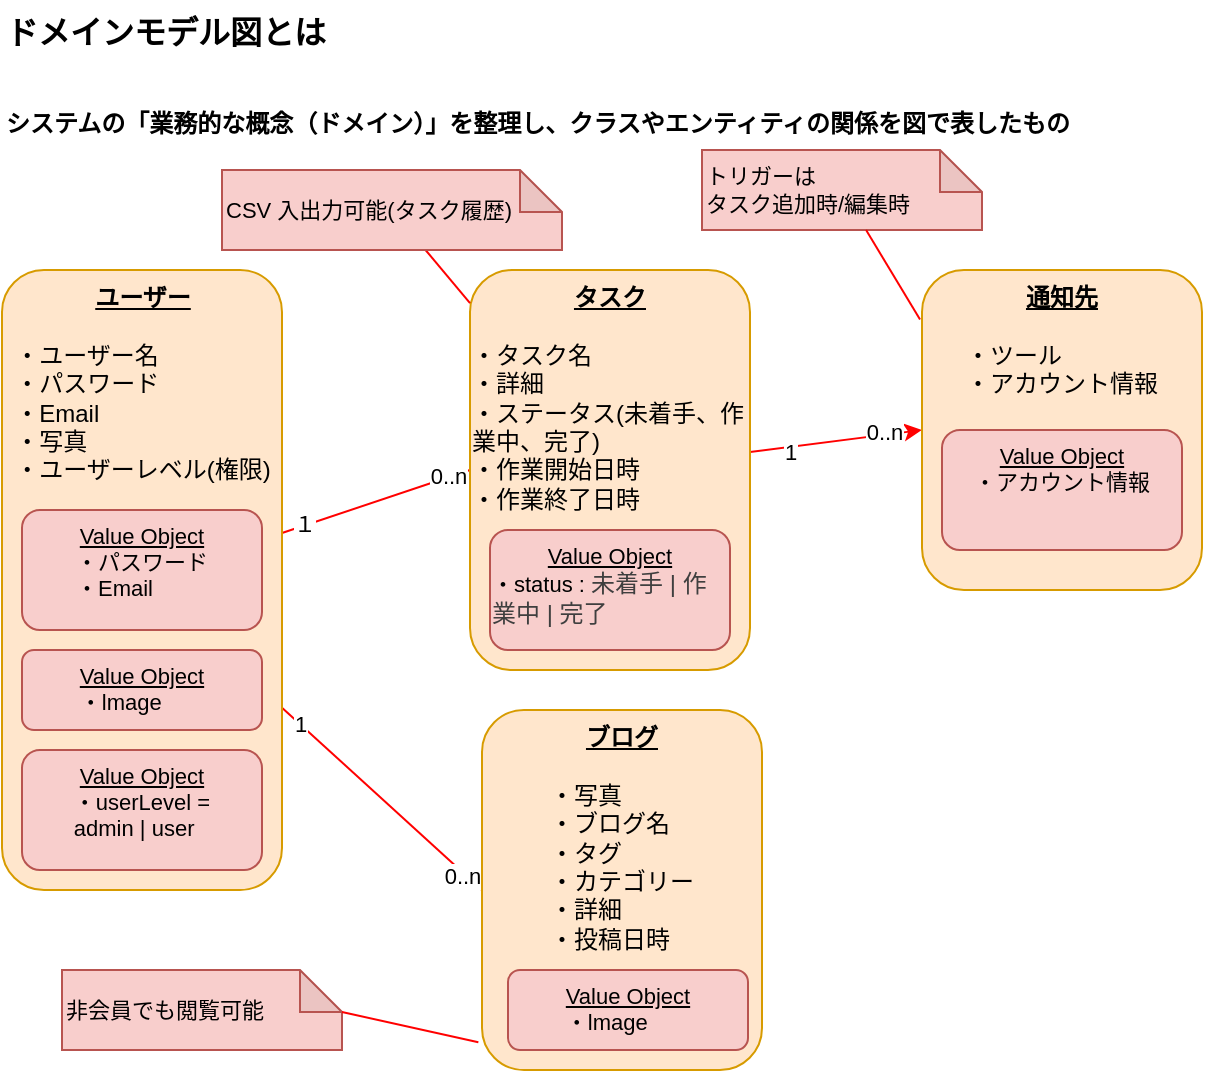<mxfile>
    <diagram id="wLYVdVxrgqWj_LJIeQVb" name="ページ1">
        <mxGraphModel dx="847" dy="691" grid="1" gridSize="10" guides="0" tooltips="1" connect="0" arrows="0" fold="1" page="1" pageScale="1" pageWidth="827" pageHeight="1169" background="#ffffff" math="0" shadow="0">
            <root>
                <mxCell id="0"/>
                <mxCell id="1" parent="0"/>
                <mxCell id="2" value="&lt;font style=&quot;font-size: 16px;&quot;&gt;&lt;b&gt;ドメインモデル図とは&lt;/b&gt;&lt;/font&gt;&lt;div&gt;&lt;br data-end=&quot;14&quot; data-start=&quot;11&quot;&gt;&lt;br/&gt;&lt;strong data-end=&quot;63&quot; data-start=&quot;14&quot;&gt;システムの「業務的な概念（ドメイン）」を整理し、クラスやエンティティの関係を図で表したもの&lt;/strong&gt;&lt;br&gt;&lt;div&gt;&lt;br&gt;&lt;/div&gt;&lt;/div&gt;" style="text;html=1;align=left;verticalAlign=middle;resizable=0;points=[];autosize=1;strokeColor=none;fillColor=none;labelBorderColor=none;" vertex="1" parent="1">
                    <mxGeometry x="40" y="25" width="550" height="90" as="geometry"/>
                </mxCell>
                <mxCell id="7" style="edgeStyle=none;html=1;entryX=0;entryY=0.5;entryDx=0;entryDy=0;strokeColor=#FF0000;endArrow=none;endFill=0;" edge="1" parent="1" source="3" target="4">
                    <mxGeometry relative="1" as="geometry"/>
                </mxCell>
                <mxCell id="10" value="１" style="edgeLabel;html=1;align=center;verticalAlign=middle;resizable=0;points=[];fontFamily=Helvetica;fontSize=11;fontColor=default;labelBackgroundColor=default;" vertex="1" connectable="0" parent="7">
                    <mxGeometry x="-0.772" y="1" relative="1" as="geometry">
                        <mxPoint as="offset"/>
                    </mxGeometry>
                </mxCell>
                <mxCell id="11" value="0..n" style="edgeLabel;html=1;align=center;verticalAlign=middle;resizable=0;points=[];fontFamily=Helvetica;fontSize=11;fontColor=default;labelBackgroundColor=default;" vertex="1" connectable="0" parent="7">
                    <mxGeometry x="0.772" y="1" relative="1" as="geometry">
                        <mxPoint as="offset"/>
                    </mxGeometry>
                </mxCell>
                <mxCell id="9" style="edgeStyle=none;shape=connector;rounded=1;html=1;entryX=0;entryY=0.5;entryDx=0;entryDy=0;strokeColor=#FF0000;align=center;verticalAlign=middle;fontFamily=Helvetica;fontSize=11;fontColor=default;labelBackgroundColor=default;endArrow=none;endFill=0;" edge="1" parent="1" source="3" target="5">
                    <mxGeometry relative="1" as="geometry"/>
                </mxCell>
                <mxCell id="12" value="1" style="edgeLabel;html=1;align=center;verticalAlign=middle;resizable=0;points=[];fontFamily=Helvetica;fontSize=11;fontColor=default;labelBackgroundColor=default;" vertex="1" connectable="0" parent="9">
                    <mxGeometry x="-0.823" relative="1" as="geometry">
                        <mxPoint as="offset"/>
                    </mxGeometry>
                </mxCell>
                <mxCell id="13" value="0..n" style="edgeLabel;html=1;align=center;verticalAlign=middle;resizable=0;points=[];fontFamily=Helvetica;fontSize=11;fontColor=default;labelBackgroundColor=default;" vertex="1" connectable="0" parent="9">
                    <mxGeometry x="0.815" y="-1" relative="1" as="geometry">
                        <mxPoint as="offset"/>
                    </mxGeometry>
                </mxCell>
                <mxCell id="3" value="&lt;div style=&quot;&quot;&gt;&lt;u style=&quot;background-color: transparent;&quot;&gt;&lt;b&gt;ユーザー&lt;/b&gt;&lt;/u&gt;&lt;/div&gt;&lt;div&gt;&lt;b&gt;&lt;u&gt;&lt;br&gt;&lt;/u&gt;&lt;/b&gt;&lt;/div&gt;&lt;div style=&quot;text-align: left;&quot;&gt;・ユーザー名&lt;/div&gt;&lt;div style=&quot;text-align: left;&quot;&gt;・パスワード&lt;br&gt;・Email&lt;/div&gt;&lt;div style=&quot;text-align: left;&quot;&gt;・写真&lt;br&gt;&lt;/div&gt;&lt;div style=&quot;text-align: left;&quot;&gt;・ユーザーレベル(権限)&lt;/div&gt;&lt;div&gt;&lt;div&gt;&lt;u&gt;&lt;b&gt;&lt;br&gt;&lt;/b&gt;&lt;/u&gt;&lt;/div&gt;&lt;div&gt;&lt;u&gt;&lt;b&gt;&lt;br&gt;&lt;/b&gt;&lt;/u&gt;&lt;/div&gt;&lt;/div&gt;" style="rounded=1;html=1;verticalAlign=top;align=center;fillColor=#ffe6cc;strokeColor=#d79b00;" vertex="1" parent="1">
                    <mxGeometry x="40" y="160" width="140" height="310" as="geometry"/>
                </mxCell>
                <mxCell id="14" style="edgeStyle=none;shape=connector;rounded=1;html=1;entryX=0;entryY=0.5;entryDx=0;entryDy=0;strokeColor=#FF0000;align=center;verticalAlign=middle;fontFamily=Helvetica;fontSize=11;fontColor=default;labelBackgroundColor=default;endArrow=classic;endFill=1;" edge="1" parent="1" source="4" target="6">
                    <mxGeometry relative="1" as="geometry"/>
                </mxCell>
                <mxCell id="15" value="1" style="edgeLabel;html=1;align=center;verticalAlign=middle;resizable=0;points=[];fontFamily=Helvetica;fontSize=11;fontColor=default;labelBackgroundColor=default;" vertex="1" connectable="0" parent="14">
                    <mxGeometry x="-0.551" y="-2" relative="1" as="geometry">
                        <mxPoint as="offset"/>
                    </mxGeometry>
                </mxCell>
                <mxCell id="16" value="0..n" style="edgeLabel;html=1;align=center;verticalAlign=middle;resizable=0;points=[];fontFamily=Helvetica;fontSize=11;fontColor=default;labelBackgroundColor=default;" vertex="1" connectable="0" parent="14">
                    <mxGeometry x="0.758" y="1" relative="1" as="geometry">
                        <mxPoint x="-9" as="offset"/>
                    </mxGeometry>
                </mxCell>
                <mxCell id="4" value="&lt;div style=&quot;&quot;&gt;&lt;b&gt;&lt;u&gt;タスク&lt;/u&gt;&lt;/b&gt;&lt;/div&gt;&lt;div&gt;&lt;b&gt;&lt;u&gt;&lt;br&gt;&lt;/u&gt;&lt;/b&gt;&lt;/div&gt;&lt;div style=&quot;text-align: left;&quot;&gt;・タスク名&lt;/div&gt;&lt;div style=&quot;text-align: left;&quot;&gt;・詳細&lt;br&gt;・ステータス(未着手、作業中、完了)&lt;br&gt;・作業開始日時&lt;br&gt;・作業終了日時&lt;/div&gt;&lt;div&gt;&lt;div&gt;&lt;u&gt;&lt;b&gt;&lt;br&gt;&lt;/b&gt;&lt;/u&gt;&lt;/div&gt;&lt;/div&gt;" style="rounded=1;whiteSpace=wrap;html=1;verticalAlign=top;align=center;fillColor=#ffe6cc;strokeColor=#d79b00;labelBackgroundColor=none;" vertex="1" parent="1">
                    <mxGeometry x="274" y="160" width="140" height="200" as="geometry"/>
                </mxCell>
                <mxCell id="5" value="&lt;div style=&quot;&quot;&gt;&lt;b&gt;&lt;u&gt;ブログ&lt;/u&gt;&lt;/b&gt;&lt;/div&gt;&lt;div&gt;&lt;b&gt;&lt;u&gt;&lt;br&gt;&lt;/u&gt;&lt;/b&gt;&lt;/div&gt;&lt;div&gt;&lt;div style=&quot;text-align: left;&quot;&gt;・写真&lt;br&gt;・ブログ名&lt;br&gt;・タグ&lt;br&gt;・カテゴリー&lt;br&gt;・詳細&lt;br&gt;・投稿日時&lt;/div&gt;&lt;/div&gt;" style="rounded=1;whiteSpace=wrap;html=1;verticalAlign=top;align=center;fillColor=#ffe6cc;strokeColor=#d79b00;textShadow=0;" vertex="1" parent="1">
                    <mxGeometry x="280" y="380" width="140" height="180" as="geometry"/>
                </mxCell>
                <mxCell id="6" value="&lt;div style=&quot;&quot;&gt;&lt;b&gt;&lt;u&gt;通知先&lt;/u&gt;&lt;/b&gt;&lt;/div&gt;&lt;div&gt;&lt;b&gt;&lt;u&gt;&lt;br&gt;&lt;/u&gt;&lt;/b&gt;&lt;/div&gt;&lt;div&gt;&lt;div style=&quot;text-align: left;&quot;&gt;・ツール&lt;br&gt;・アカウント情報&lt;/div&gt;&lt;/div&gt;" style="rounded=1;whiteSpace=wrap;html=1;verticalAlign=top;align=center;fillColor=#ffe6cc;strokeColor=#d79b00;" vertex="1" parent="1">
                    <mxGeometry x="500" y="160" width="140" height="160" as="geometry"/>
                </mxCell>
                <mxCell id="17" value="&lt;u&gt;Value Object&lt;/u&gt;&lt;div&gt;&lt;div style=&quot;text-align: left;&quot;&gt;&lt;span style=&quot;background-color: transparent;&quot;&gt;・パスワード&lt;/span&gt;&lt;/div&gt;&lt;div style=&quot;text-align: left;&quot;&gt;&lt;span style=&quot;background-color: transparent;&quot;&gt;・Email&lt;/span&gt;&lt;/div&gt;&lt;/div&gt;" style="rounded=1;whiteSpace=wrap;html=1;fontFamily=Helvetica;fontSize=11;labelBackgroundColor=none;fillColor=#f8cecc;strokeColor=#b85450;verticalAlign=top;" vertex="1" parent="1">
                    <mxGeometry x="50" y="280" width="120" height="60" as="geometry"/>
                </mxCell>
                <mxCell id="18" value="非会員でも閲覧可能" style="shape=note;whiteSpace=wrap;html=1;backgroundOutline=1;darkOpacity=0.05;fontFamily=Helvetica;fontSize=11;labelBackgroundColor=none;fillColor=#f8cecc;strokeColor=#b85450;align=left;size=21;" vertex="1" parent="1">
                    <mxGeometry x="70" y="510" width="140" height="40" as="geometry"/>
                </mxCell>
                <mxCell id="20" value="&lt;u&gt;Value Object&lt;/u&gt;&lt;div&gt;&lt;div style=&quot;text-align: left;&quot;&gt;&lt;span style=&quot;background-color: transparent;&quot;&gt;・アカウント情報&lt;/span&gt;&lt;/div&gt;&lt;/div&gt;" style="rounded=1;whiteSpace=wrap;html=1;fontFamily=Helvetica;fontSize=11;labelBackgroundColor=none;fillColor=#f8cecc;strokeColor=#b85450;verticalAlign=top;" vertex="1" parent="1">
                    <mxGeometry x="510" y="240" width="120" height="60" as="geometry"/>
                </mxCell>
                <mxCell id="22" value="" style="edgeStyle=none;shape=connector;rounded=1;strokeColor=#FF0000;align=center;verticalAlign=middle;fontFamily=Helvetica;fontSize=11;fontColor=default;labelBackgroundColor=default;endArrow=none;endFill=0;labelBorderColor=default;" edge="1" parent="1" source="21" target="4">
                    <mxGeometry relative="1" as="geometry"/>
                </mxCell>
                <mxCell id="21" value="CSV 入出力可能(タスク履歴)" style="shape=note;whiteSpace=wrap;html=1;backgroundOutline=1;darkOpacity=0.05;fontFamily=Helvetica;fontSize=11;labelBackgroundColor=none;fillColor=#f8cecc;strokeColor=#b85450;align=left;size=21;" vertex="1" parent="1">
                    <mxGeometry x="150" y="110" width="170" height="40" as="geometry"/>
                </mxCell>
                <mxCell id="23" value="&lt;u&gt;Value Object&lt;/u&gt;&lt;div&gt;&lt;div style=&quot;text-align: left;&quot;&gt;&lt;span style=&quot;background-color: transparent;&quot;&gt;・&lt;/span&gt;&lt;span style=&quot;background-color: transparent;&quot;&gt;lmage&lt;/span&gt;&lt;/div&gt;&lt;/div&gt;" style="rounded=1;whiteSpace=wrap;html=1;fontFamily=Helvetica;fontSize=11;labelBackgroundColor=none;fillColor=#f8cecc;strokeColor=#b85450;verticalAlign=top;" vertex="1" parent="1">
                    <mxGeometry x="50" y="350" width="120" height="40" as="geometry"/>
                </mxCell>
                <mxCell id="26" value="トリガーは&lt;br&gt;タスク追加時/編集時" style="shape=note;whiteSpace=wrap;html=1;backgroundOutline=1;darkOpacity=0.05;fontFamily=Helvetica;fontSize=11;labelBackgroundColor=none;fillColor=#f8cecc;strokeColor=#b85450;align=left;size=21;" vertex="1" parent="1">
                    <mxGeometry x="390" y="100" width="140" height="40" as="geometry"/>
                </mxCell>
                <mxCell id="27" style="edgeStyle=none;shape=connector;rounded=1;html=1;entryX=-0.007;entryY=0.155;entryDx=0;entryDy=0;entryPerimeter=0;strokeColor=#FF0000;align=center;verticalAlign=middle;fontFamily=Helvetica;fontSize=11;fontColor=default;labelBackgroundColor=default;endArrow=none;endFill=0;" edge="1" parent="1" source="26" target="6">
                    <mxGeometry relative="1" as="geometry"/>
                </mxCell>
                <mxCell id="28" value="&lt;u&gt;Value Object&lt;/u&gt;&lt;div&gt;&lt;div style=&quot;text-align: left;&quot;&gt;・userLevel = &lt;br&gt;admin | user&amp;nbsp;&lt;/div&gt;&lt;/div&gt;" style="rounded=1;whiteSpace=wrap;html=1;fontFamily=Helvetica;fontSize=11;labelBackgroundColor=none;fillColor=#f8cecc;strokeColor=#b85450;verticalAlign=top;" vertex="1" parent="1">
                    <mxGeometry x="50" y="400" width="120" height="60" as="geometry"/>
                </mxCell>
                <mxCell id="29" value="" style="edgeStyle=none;shape=connector;rounded=1;html=1;exitX=0;exitY=0;exitDx=140;exitDy=21;exitPerimeter=0;strokeColor=#FF0000;align=center;verticalAlign=middle;fontFamily=Helvetica;fontSize=11;fontColor=default;labelBackgroundColor=default;endArrow=none;endFill=0;entryX=-0.013;entryY=0.923;entryDx=0;entryDy=0;entryPerimeter=0;" edge="1" parent="1" source="18" target="5">
                    <mxGeometry relative="1" as="geometry">
                        <mxPoint x="240" y="531" as="sourcePoint"/>
                        <mxPoint x="339" y="541" as="targetPoint"/>
                    </mxGeometry>
                </mxCell>
                <mxCell id="25" value="&lt;u&gt;Value Object&lt;/u&gt;&lt;div&gt;&lt;div style=&quot;text-align: left;&quot;&gt;&lt;span style=&quot;background-color: transparent;&quot;&gt;・&lt;/span&gt;&lt;span style=&quot;background-color: transparent;&quot;&gt;lmage&lt;/span&gt;&lt;/div&gt;&lt;/div&gt;" style="rounded=1;whiteSpace=wrap;html=1;fontFamily=Helvetica;fontSize=11;labelBackgroundColor=none;fillColor=#f8cecc;strokeColor=#b85450;verticalAlign=top;" vertex="1" parent="1">
                    <mxGeometry x="293" y="510" width="120" height="40" as="geometry"/>
                </mxCell>
                <mxCell id="31" value="&lt;u&gt;Value Object&lt;/u&gt;&lt;div&gt;&lt;div style=&quot;text-align: left;&quot;&gt;&lt;span style=&quot;background-color: transparent;&quot;&gt;・status :&amp;nbsp;&lt;/span&gt;&lt;span style=&quot;color: rgb(63, 63, 63); font-size: 12px; background-color: transparent;&quot;&gt;未着手 | 作業中 | 完了&lt;/span&gt;&lt;/div&gt;&lt;br style=&quot;color: rgb(63, 63, 63); font-size: 12px; text-align: left;&quot;&gt;&lt;/div&gt;" style="rounded=1;whiteSpace=wrap;html=1;fontFamily=Helvetica;fontSize=11;labelBackgroundColor=none;fillColor=#f8cecc;strokeColor=#b85450;verticalAlign=top;" vertex="1" parent="1">
                    <mxGeometry x="284" y="290" width="120" height="60" as="geometry"/>
                </mxCell>
            </root>
        </mxGraphModel>
    </diagram>
</mxfile>